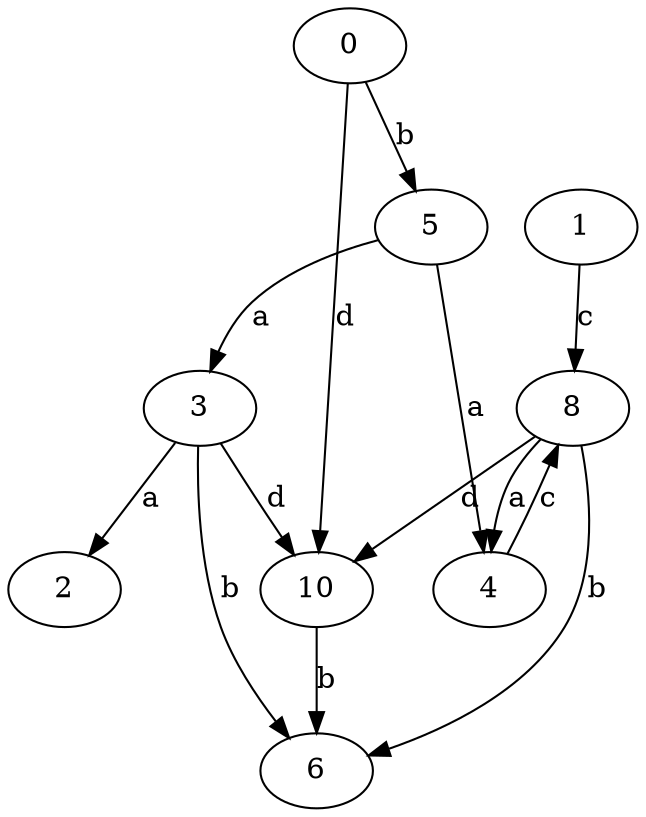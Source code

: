 strict digraph  {
2;
3;
4;
0;
5;
6;
1;
8;
10;
3 -> 2  [label=a];
3 -> 6  [label=b];
3 -> 10  [label=d];
4 -> 8  [label=c];
0 -> 5  [label=b];
0 -> 10  [label=d];
5 -> 3  [label=a];
5 -> 4  [label=a];
1 -> 8  [label=c];
8 -> 4  [label=a];
8 -> 6  [label=b];
8 -> 10  [label=d];
10 -> 6  [label=b];
}
